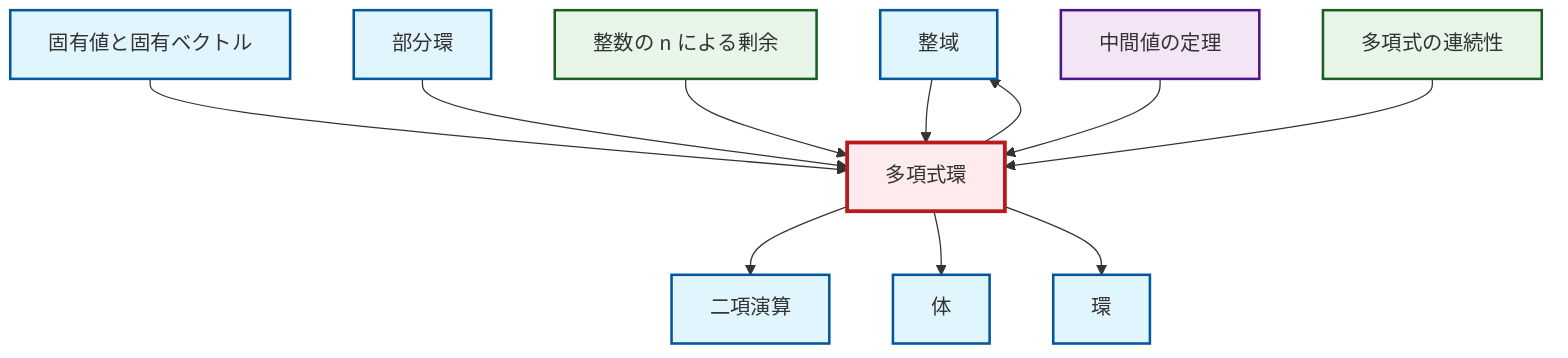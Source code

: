 graph TD
    classDef definition fill:#e1f5fe,stroke:#01579b,stroke-width:2px
    classDef theorem fill:#f3e5f5,stroke:#4a148c,stroke-width:2px
    classDef axiom fill:#fff3e0,stroke:#e65100,stroke-width:2px
    classDef example fill:#e8f5e9,stroke:#1b5e20,stroke-width:2px
    classDef current fill:#ffebee,stroke:#b71c1c,stroke-width:3px
    def-ring["環"]:::definition
    def-integral-domain["整域"]:::definition
    def-eigenvalue-eigenvector["固有値と固有ベクトル"]:::definition
    ex-polynomial-continuity["多項式の連続性"]:::example
    thm-intermediate-value["中間値の定理"]:::theorem
    def-subring["部分環"]:::definition
    ex-quotient-integers-mod-n["整数の n による剰余"]:::example
    def-binary-operation["二項演算"]:::definition
    def-polynomial-ring["多項式環"]:::definition
    def-field["体"]:::definition
    def-polynomial-ring --> def-binary-operation
    def-eigenvalue-eigenvector --> def-polynomial-ring
    def-polynomial-ring --> def-field
    def-subring --> def-polynomial-ring
    def-integral-domain --> def-polynomial-ring
    ex-quotient-integers-mod-n --> def-polynomial-ring
    def-polynomial-ring --> def-integral-domain
    def-polynomial-ring --> def-ring
    thm-intermediate-value --> def-polynomial-ring
    ex-polynomial-continuity --> def-polynomial-ring
    class def-polynomial-ring current